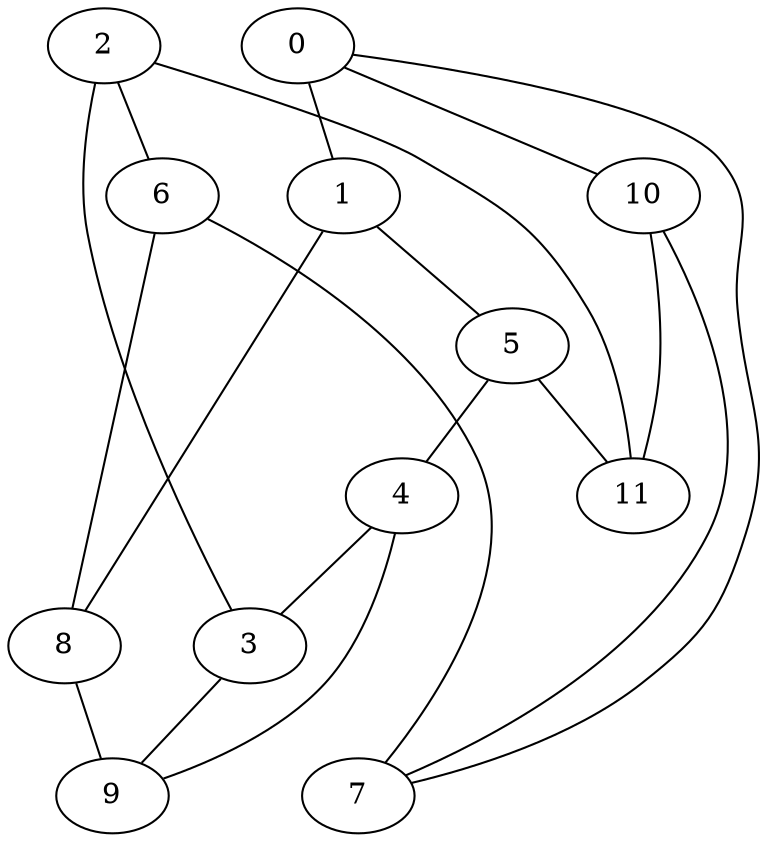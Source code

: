 strict graph {


	"2" [  weight=0 ];

	"2" -- "3" [  weight=0 ];

	"2" -- "6" [  weight=0 ];

	"2" -- "11" [  weight=0 ];

	"6" [  weight=0 ];

	"6" -- "2" [  weight=0 ];

	"6" -- "8" [  weight=0 ];

	"6" -- "7" [  weight=0 ];

	"1" [  weight=0 ];

	"1" -- "8" [  weight=0 ];

	"1" -- "5" [  weight=0 ];

	"1" [  weight=0 ];

	"5" [  weight=0 ];

	"5" -- "11" [  weight=0 ];

	"5" -- "1" [  weight=0 ];

	"5" -- "4" [  weight=0 ];

	"4" [  weight=0 ];

	"4" -- "5" [  weight=0 ];

	"4" -- "9" [  weight=0 ];

	"4" -- "3" [  weight=0 ];

	"10" [  weight=0 ];

	"10" [  weight=0 ];

	"10" -- "11" [  weight=0 ];

	"10" -- "7" [  weight=0 ];

	"7" [  weight=0 ];

	"7" -- "10" [  weight=0 ];

	"7" -- "6" [  weight=0 ];

	"7" [  weight=0 ];

	"8" [  weight=0 ];

	"8" -- "9" [  weight=0 ];

	"8" -- "1" [  weight=0 ];

	"8" -- "6" [  weight=0 ];

	"3" [  weight=0 ];

	"3" -- "4" [  weight=0 ];

	"3" -- "2" [  weight=0 ];

	"3" -- "9" [  weight=0 ];

	"11" [  weight=0 ];

	"11" -- "5" [  weight=0 ];

	"11" -- "10" [  weight=0 ];

	"11" -- "2" [  weight=0 ];

	"9" [  weight=0 ];

	"9" -- "8" [  weight=0 ];

	"9" -- "4" [  weight=0 ];

	"9" -- "3" [  weight=0 ];

	"0" [  weight=0 ];

	"0" -- "1" [  weight=0 ];

	"0" -- "10" [  weight=0 ];

	"0" -- "7" [  weight=0 ];

}
